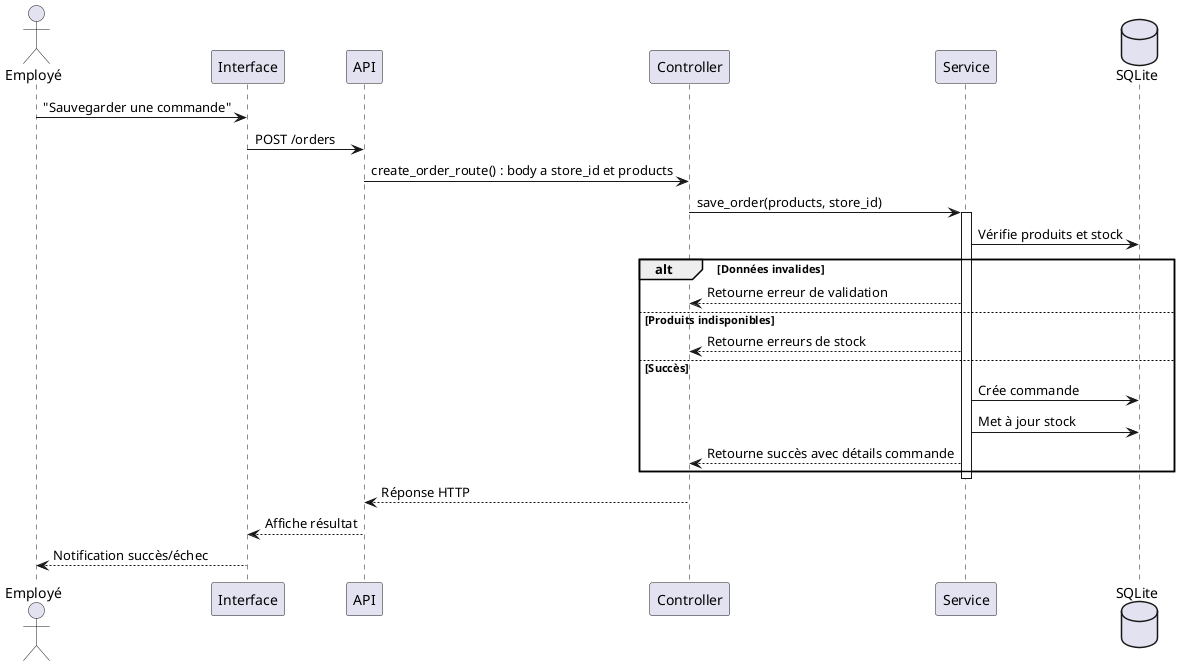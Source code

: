 @startuml Sauvegarder une commande

actor Employé as ge
participant Interface as in
participant API as api
participant Controller as co
participant Service as se
database SQLite as db

ge -> in : "Sauvegarder une commande"
in -> api : POST /orders
api -> co : create_order_route() : body a store_id et products
co -> se : save_order(products, store_id)

activate se
se -> db : Vérifie produits et stock
alt Données invalides
    se --> co : Retourne erreur de validation
else Produits indisponibles
    se --> co : Retourne erreurs de stock
else Succès
    se -> db : Crée commande
    se -> db : Met à jour stock
    se --> co : Retourne succès avec détails commande
end
deactivate se

co --> api : Réponse HTTP
api --> in : Affiche résultat
in --> ge : Notification succès/échec

@enduml